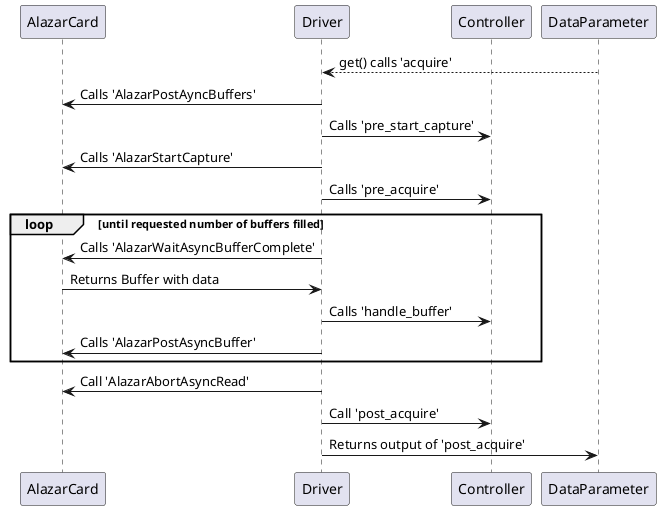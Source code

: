 @startuml
participant AlazarCard
participant Driver
participant Controller
participant DataParameter

DataParameter --> Driver: get() calls 'acquire'
Driver -> AlazarCard: Calls 'AlazarPostAyncBuffers'
Driver -> Controller: Calls 'pre_start_capture'
Driver -> AlazarCard: Calls 'AlazarStartCapture'
Driver -> Controller: Calls 'pre_acquire'
loop until requested number of buffers filled
    Driver -> AlazarCard: Calls 'AlazarWaitAsyncBufferComplete'
    AlazarCard -> Driver: Returns Buffer with data
    Driver -> Controller: Calls 'handle_buffer'
    Driver -> AlazarCard: Calls 'AlazarPostAsyncBuffer'
end

Driver -> AlazarCard: Call 'AlazarAbortAsyncRead'
Driver -> Controller: Call 'post_acquire'
Driver -> DataParameter: Returns output of 'post_acquire'


@enduml
